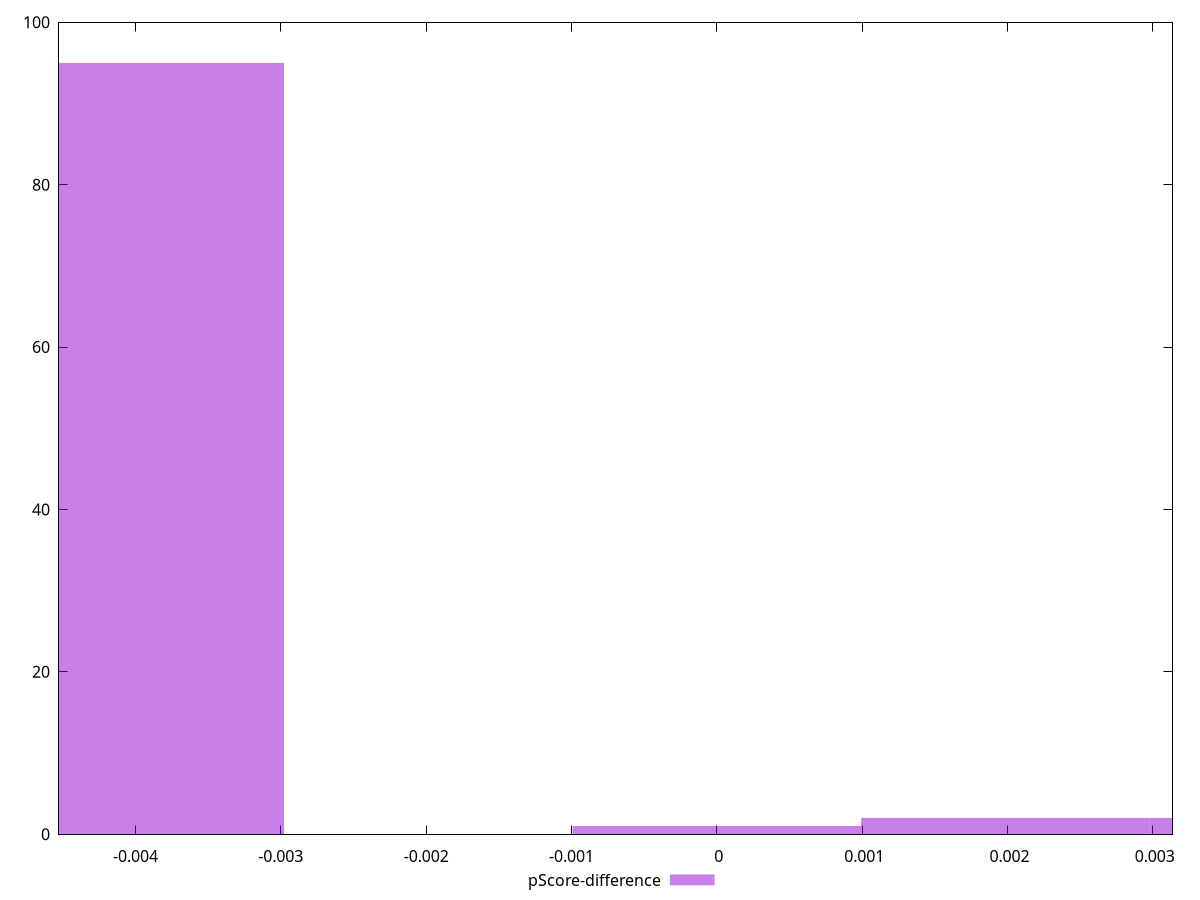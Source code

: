 reset

$pScoreDifference <<EOF
0 1
0.001985614741890851 2
-0.003971229483781702 95
0.003971229483781702 2
EOF

set key outside below
set boxwidth 0.001985614741890851
set xrange [-0.004526618797273674:0.0031351072409038228]
set yrange [0:100]
set trange [0:100]
set style fill transparent solid 0.5 noborder
set terminal svg size 640, 490 enhanced background rgb 'white'
set output "report_00026_2021-02-22T21:38:55.199Z/speed-index/samples/pages+cached+noadtech/pScore-difference/histogram.svg"

plot $pScoreDifference title "pScore-difference" with boxes

reset
